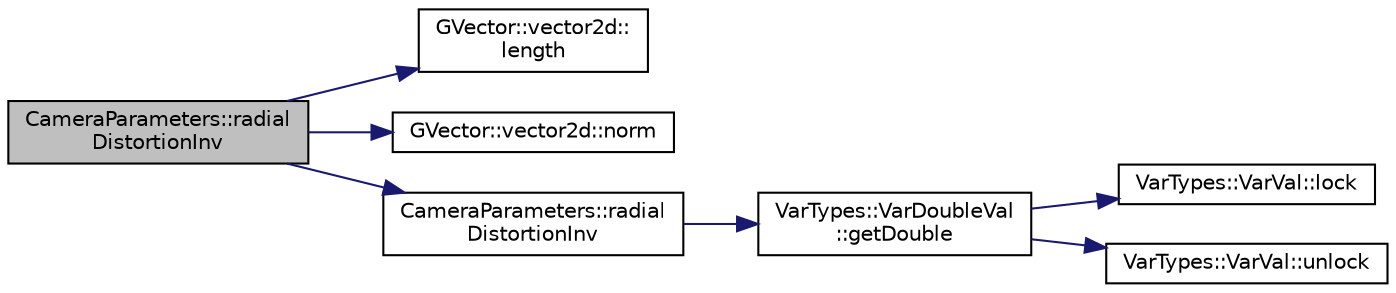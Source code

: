 digraph "CameraParameters::radialDistortionInv"
{
 // INTERACTIVE_SVG=YES
  edge [fontname="Helvetica",fontsize="10",labelfontname="Helvetica",labelfontsize="10"];
  node [fontname="Helvetica",fontsize="10",shape=record];
  rankdir="LR";
  Node1 [label="CameraParameters::radial\lDistortionInv",height=0.2,width=0.4,color="black", fillcolor="grey75", style="filled", fontcolor="black"];
  Node1 -> Node2 [color="midnightblue",fontsize="10",style="solid",fontname="Helvetica"];
  Node2 [label="GVector::vector2d::\llength",height=0.2,width=0.4,color="black", fillcolor="white", style="filled",URL="$d8/d10/class_g_vector_1_1vector2d.html#a616ddcc706e189e463558b7d9990737c",tooltip="calculate Euclidean length "];
  Node1 -> Node3 [color="midnightblue",fontsize="10",style="solid",fontname="Helvetica"];
  Node3 [label="GVector::vector2d::norm",height=0.2,width=0.4,color="black", fillcolor="white", style="filled",URL="$d8/d10/class_g_vector_1_1vector2d.html#ad9add03b4716ed8a0f726fe4e42310fc",tooltip="return a unit length vector in the same direction "];
  Node1 -> Node4 [color="midnightblue",fontsize="10",style="solid",fontname="Helvetica"];
  Node4 [label="CameraParameters::radial\lDistortionInv",height=0.2,width=0.4,color="black", fillcolor="white", style="filled",URL="$d7/df2/class_camera_parameters.html#a0213a75517c9290cef5a9a7e8bd278ce"];
  Node4 -> Node5 [color="midnightblue",fontsize="10",style="solid",fontname="Helvetica"];
  Node5 [label="VarTypes::VarDoubleVal\l::getDouble",height=0.2,width=0.4,color="black", fillcolor="white", style="filled",URL="$db/d0f/class_var_types_1_1_var_double_val.html#aa5c9acfc3658e012d84481b9292a0b12",tooltip="get the value of this data-type "];
  Node5 -> Node6 [color="midnightblue",fontsize="10",style="solid",fontname="Helvetica"];
  Node6 [label="VarTypes::VarVal::lock",height=0.2,width=0.4,color="black", fillcolor="white", style="filled",URL="$d6/de8/class_var_types_1_1_var_val.html#a687df377b593f5ab5ac0b26d22728d4a"];
  Node5 -> Node7 [color="midnightblue",fontsize="10",style="solid",fontname="Helvetica"];
  Node7 [label="VarTypes::VarVal::unlock",height=0.2,width=0.4,color="black", fillcolor="white", style="filled",URL="$d6/de8/class_var_types_1_1_var_val.html#a6f1d886beb58366ce6c157b224ff26f8"];
}
